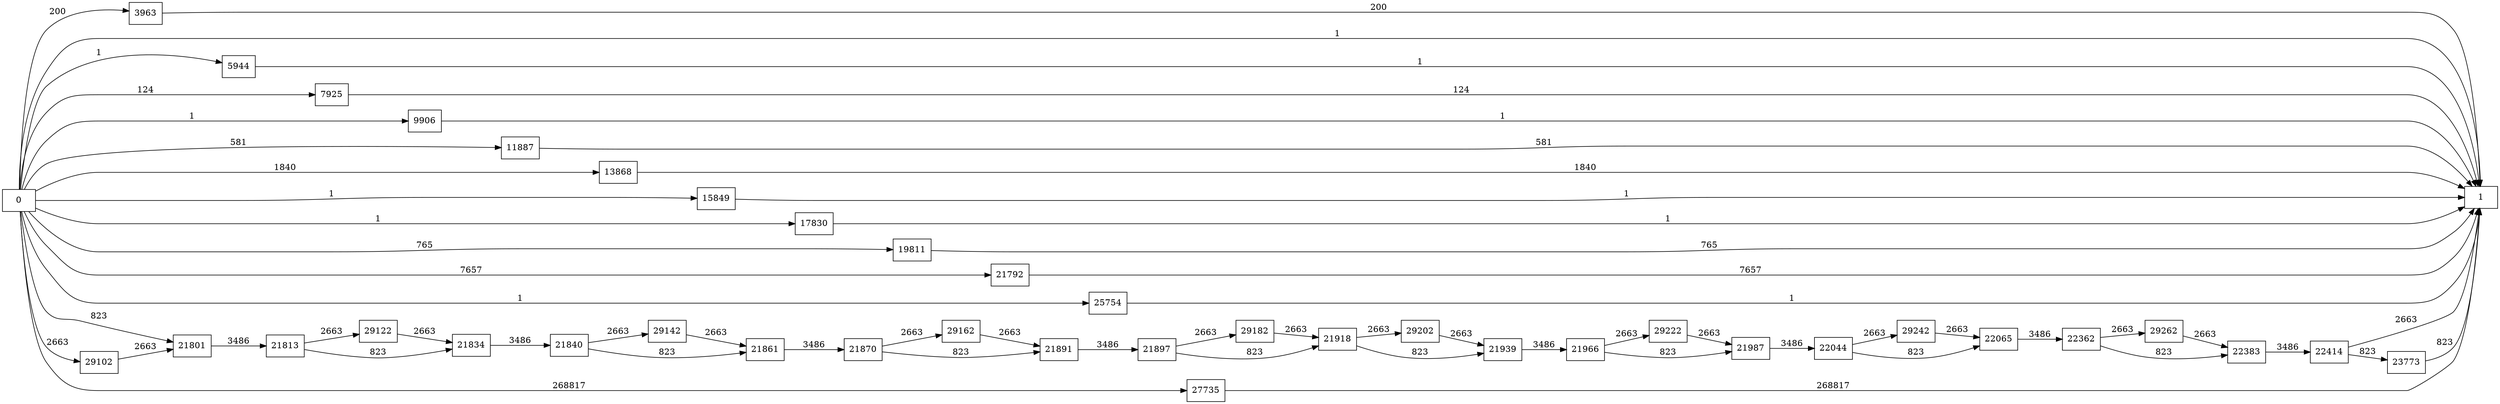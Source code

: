 digraph {
	graph [rankdir=LR]
	node [shape=rectangle]
	3963 -> 1 [label=200]
	5944 -> 1 [label=1]
	7925 -> 1 [label=124]
	9906 -> 1 [label=1]
	11887 -> 1 [label=581]
	13868 -> 1 [label=1840]
	15849 -> 1 [label=1]
	17830 -> 1 [label=1]
	19811 -> 1 [label=765]
	21792 -> 1 [label=7657]
	21801 -> 21813 [label=3486]
	21813 -> 21834 [label=823]
	21813 -> 29122 [label=2663]
	21834 -> 21840 [label=3486]
	21840 -> 21861 [label=823]
	21840 -> 29142 [label=2663]
	21861 -> 21870 [label=3486]
	21870 -> 21891 [label=823]
	21870 -> 29162 [label=2663]
	21891 -> 21897 [label=3486]
	21897 -> 21918 [label=823]
	21897 -> 29182 [label=2663]
	21918 -> 21939 [label=823]
	21918 -> 29202 [label=2663]
	21939 -> 21966 [label=3486]
	21966 -> 21987 [label=823]
	21966 -> 29222 [label=2663]
	21987 -> 22044 [label=3486]
	22044 -> 22065 [label=823]
	22044 -> 29242 [label=2663]
	22065 -> 22362 [label=3486]
	22362 -> 22383 [label=823]
	22362 -> 29262 [label=2663]
	22383 -> 22414 [label=3486]
	22414 -> 1 [label=2663]
	22414 -> 23773 [label=823]
	23773 -> 1 [label=823]
	25754 -> 1 [label=1]
	27735 -> 1 [label=268817]
	29102 -> 21801 [label=2663]
	29122 -> 21834 [label=2663]
	29142 -> 21861 [label=2663]
	29162 -> 21891 [label=2663]
	29182 -> 21918 [label=2663]
	29202 -> 21939 [label=2663]
	29222 -> 21987 [label=2663]
	29242 -> 22065 [label=2663]
	29262 -> 22383 [label=2663]
	0 -> 1 [label=1]
	0 -> 3963 [label=200]
	0 -> 5944 [label=1]
	0 -> 7925 [label=124]
	0 -> 9906 [label=1]
	0 -> 11887 [label=581]
	0 -> 13868 [label=1840]
	0 -> 15849 [label=1]
	0 -> 17830 [label=1]
	0 -> 19811 [label=765]
	0 -> 21792 [label=7657]
	0 -> 21801 [label=823]
	0 -> 25754 [label=1]
	0 -> 27735 [label=268817]
	0 -> 29102 [label=2663]
}
